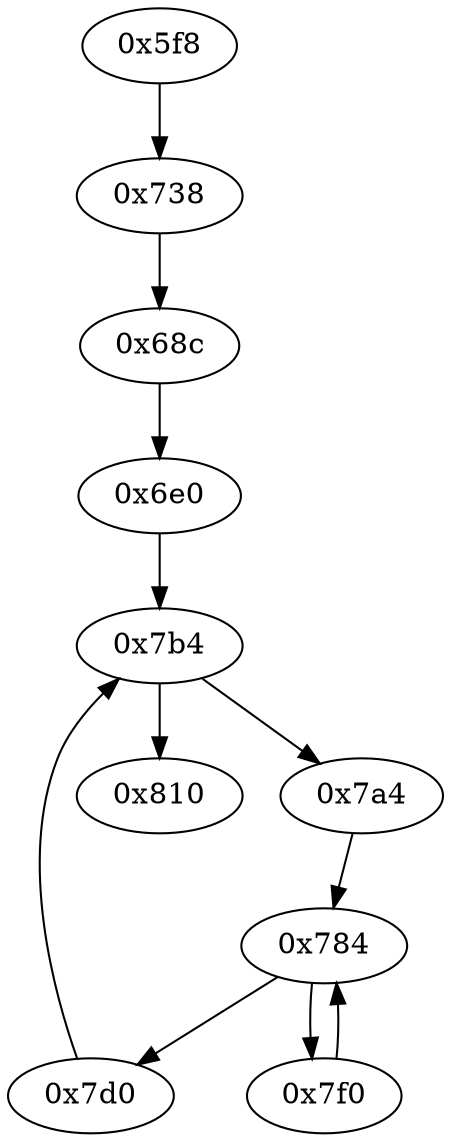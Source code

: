 strict digraph "" {
	"0x810"	 [opcode="[u'ldr', u'ldr', u'add', u'bl', u'mov', u'sub', u'pop']"];
	"0x738"	 [opcode="[u'ldrb', u'ldrb', u'eor', u'tst', u'mov', u'mov', u'cmp', u'mov', u'mov', u'cmp', u'mov', u'b']"];
	"0x68c"	 [opcode="[u'ldr', u'cmp', u'mov', u'mov']"];
	"0x738" -> "0x68c";
	"0x7d0"	 [opcode="[u'ldr', u'ldr', u'ldr', u'sub', u'add', u'add', u'mov', u'b']"];
	"0x7b4"	 [opcode="[u'stm', u'ldr', u'ldr', u'ldr', u'cmp', u'mov', u'b']"];
	"0x7d0" -> "0x7b4";
	"0x6e0"	 [opcode="[u'mov', u'mov', u'mov', u'b']"];
	"0x68c" -> "0x6e0";
	"0x7f0"	 [opcode="[u'ldr', u'ldr', u'add', u'ldr', u'mov', u'rsb', u'rsb', u'b']"];
	"0x784"	 [opcode="[u'str', u'str', u'ldr', u'ldr', u'ldr', u'cmp', u'mov', u'b']"];
	"0x7f0" -> "0x784";
	"0x784" -> "0x7d0";
	"0x784" -> "0x7f0";
	"0x6e0" -> "0x7b4";
	"0x7b4" -> "0x810";
	"0x7a4"	 [opcode="[u'ldr', u'mov', u'mov', u'b']"];
	"0x7b4" -> "0x7a4";
	"0x5f8"	 [opcode="[u'push', u'add', u'sub', u'ldr', u'mov', u'ldr', u'ldr', u'add', u'sub', u'sub', u'mul', u'mvn', u'mvn', u'ldr', u'orr', u'ldr', \
u'ldr', u'cmn', u'ldr', u'mov', u'mov', u'cmp', u'mov', u'cmn', u'mov', u'mov', u'cmp', u'mov', u'strb', u'teq', u'strb', u'mov', \
u'ldr', u'ldr', u'ldr', u'ldr', u'b']"];
	"0x5f8" -> "0x738";
	"0x7a4" -> "0x784";
}
